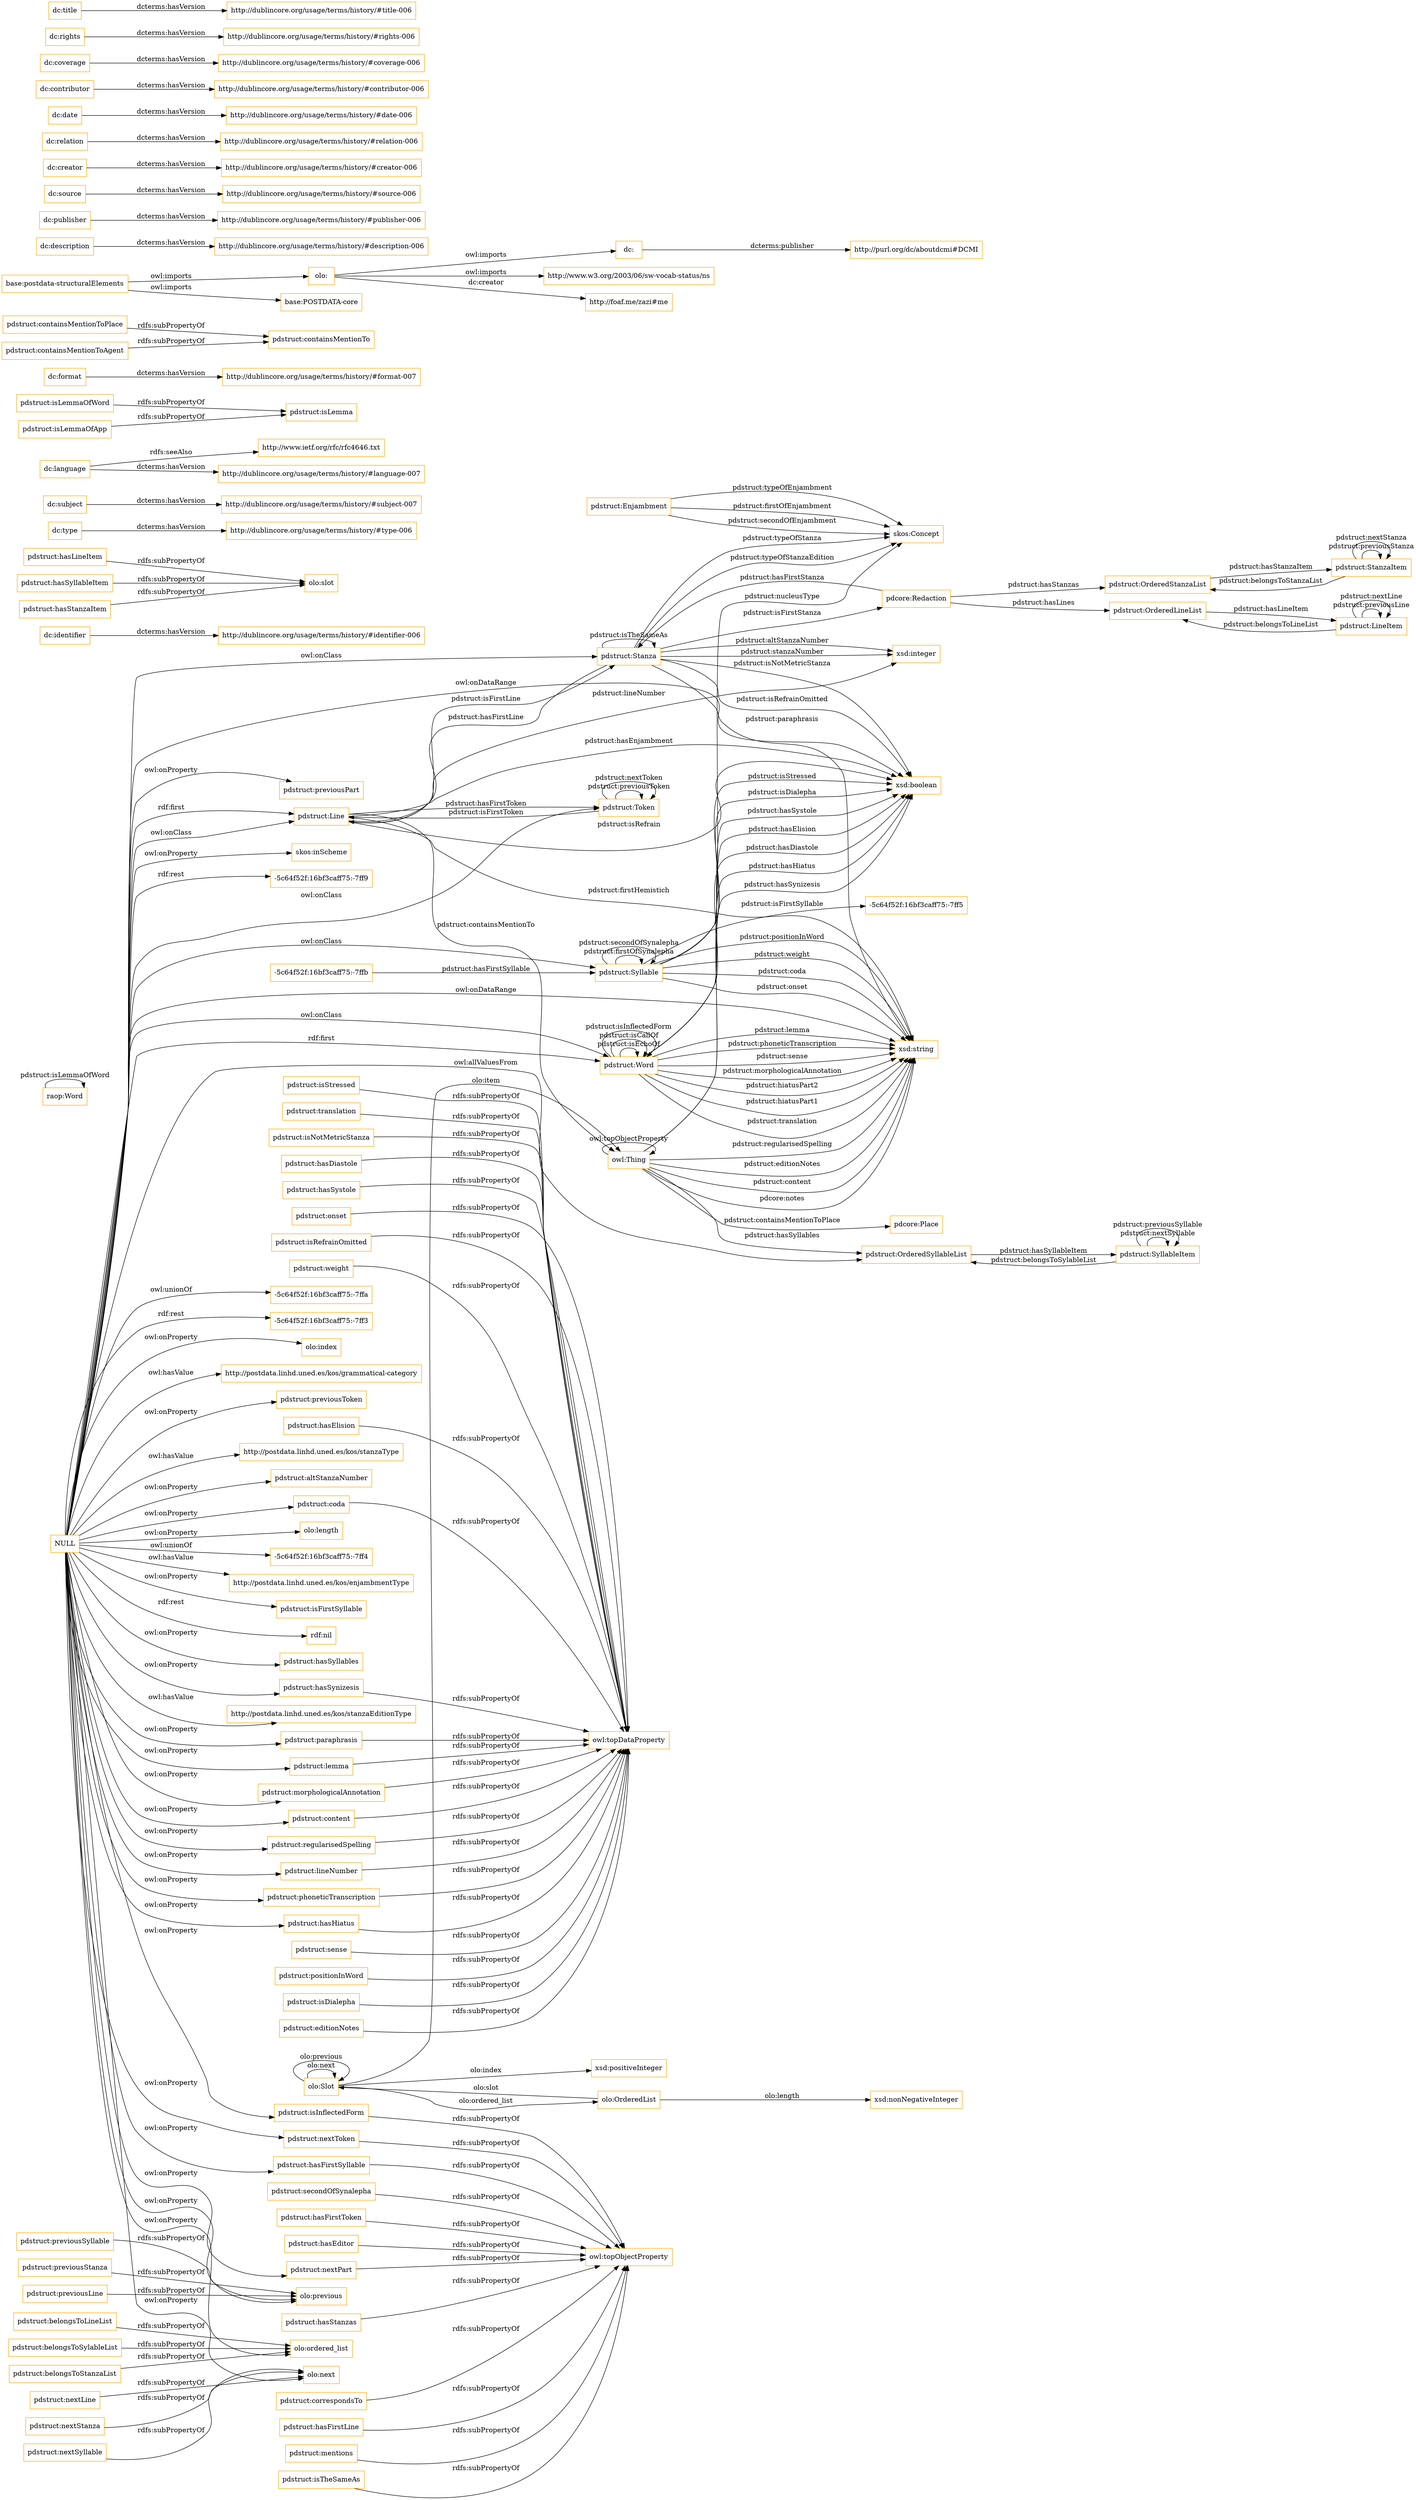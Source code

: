 digraph ar2dtool_diagram { 
rankdir=LR;
size="1501"
node [shape = rectangle, color="orange"]; "pdstruct:Line" "pdstruct:OrderedStanzaList" "pdstruct:Enjambment" "pdstruct:LineItem" "pdstruct:StanzaItem" "pdstruct:Word" "pdstruct:Stanza" "pdstruct:Token" "pdstruct:OrderedSyllableList" "pdstruct:SyllableItem" "pdcore:Redaction" "pdstruct:Syllable" "raop:Word" "-5c64f52f:16bf3caff75:-7ffb" "skos:Concept" "pdstruct:OrderedLineList" "-5c64f52f:16bf3caff75:-7ff5" "olo:Slot" "olo:OrderedList" ; /*classes style*/
	"pdstruct:isDialepha" -> "owl:topDataProperty" [ label = "rdfs:subPropertyOf" ];
	"pdstruct:coda" -> "owl:topDataProperty" [ label = "rdfs:subPropertyOf" ];
	"pdstruct:nextPart" -> "owl:topObjectProperty" [ label = "rdfs:subPropertyOf" ];
	"dc:identifier" -> "http://dublincore.org/usage/terms/history/#identifier-006" [ label = "dcterms:hasVersion" ];
	"pdstruct:hasLineItem" -> "olo:slot" [ label = "rdfs:subPropertyOf" ];
	"dc:type" -> "http://dublincore.org/usage/terms/history/#type-006" [ label = "dcterms:hasVersion" ];
	"dc:subject" -> "http://dublincore.org/usage/terms/history/#subject-007" [ label = "dcterms:hasVersion" ];
	"dc:language" -> "http://www.ietf.org/rfc/rfc4646.txt" [ label = "rdfs:seeAlso" ];
	"dc:language" -> "http://dublincore.org/usage/terms/history/#language-007" [ label = "dcterms:hasVersion" ];
	"pdstruct:hasFirstLine" -> "owl:topObjectProperty" [ label = "rdfs:subPropertyOf" ];
	"pdstruct:hasSynizesis" -> "owl:topDataProperty" [ label = "rdfs:subPropertyOf" ];
	"pdstruct:isLemmaOfWord" -> "pdstruct:isLemma" [ label = "rdfs:subPropertyOf" ];
	"dc:format" -> "http://dublincore.org/usage/terms/history/#format-007" [ label = "dcterms:hasVersion" ];
	"pdstruct:mentions" -> "owl:topObjectProperty" [ label = "rdfs:subPropertyOf" ];
	"pdstruct:containsMentionToPlace" -> "pdstruct:containsMentionTo" [ label = "rdfs:subPropertyOf" ];
	"pdstruct:previousStanza" -> "olo:previous" [ label = "rdfs:subPropertyOf" ];
	"pdstruct:paraphrasis" -> "owl:topDataProperty" [ label = "rdfs:subPropertyOf" ];
	"pdstruct:previousLine" -> "olo:previous" [ label = "rdfs:subPropertyOf" ];
	"pdstruct:lemma" -> "owl:topDataProperty" [ label = "rdfs:subPropertyOf" ];
	"dc:" -> "http://purl.org/dc/aboutdcmi#DCMI" [ label = "dcterms:publisher" ];
	"dc:description" -> "http://dublincore.org/usage/terms/history/#description-006" [ label = "dcterms:hasVersion" ];
	"pdstruct:hasSyllableItem" -> "olo:slot" [ label = "rdfs:subPropertyOf" ];
	"dc:publisher" -> "http://dublincore.org/usage/terms/history/#publisher-006" [ label = "dcterms:hasVersion" ];
	"dc:source" -> "http://dublincore.org/usage/terms/history/#source-006" [ label = "dcterms:hasVersion" ];
	"dc:creator" -> "http://dublincore.org/usage/terms/history/#creator-006" [ label = "dcterms:hasVersion" ];
	"pdstruct:morphologicalAnnotation" -> "owl:topDataProperty" [ label = "rdfs:subPropertyOf" ];
	"pdstruct:editionNotes" -> "owl:topDataProperty" [ label = "rdfs:subPropertyOf" ];
	"pdstruct:content" -> "owl:topDataProperty" [ label = "rdfs:subPropertyOf" ];
	"olo:" -> "http://www.w3.org/2003/06/sw-vocab-status/ns" [ label = "owl:imports" ];
	"olo:" -> "dc:" [ label = "owl:imports" ];
	"olo:" -> "http://foaf.me/zazi#me" [ label = "dc:creator" ];
	"pdstruct:isStressed" -> "owl:topDataProperty" [ label = "rdfs:subPropertyOf" ];
	"pdstruct:translation" -> "owl:topDataProperty" [ label = "rdfs:subPropertyOf" ];
	"pdstruct:lineNumber" -> "owl:topDataProperty" [ label = "rdfs:subPropertyOf" ];
	"pdstruct:isTheSameAs" -> "owl:topObjectProperty" [ label = "rdfs:subPropertyOf" ];
	"pdstruct:isNotMetricStanza" -> "owl:topDataProperty" [ label = "rdfs:subPropertyOf" ];
	"pdstruct:hasDiastole" -> "owl:topDataProperty" [ label = "rdfs:subPropertyOf" ];
	"pdstruct:previousSyllable" -> "olo:previous" [ label = "rdfs:subPropertyOf" ];
	"pdstruct:isLemmaOfApp" -> "pdstruct:isLemma" [ label = "rdfs:subPropertyOf" ];
	"pdstruct:hasSystole" -> "owl:topDataProperty" [ label = "rdfs:subPropertyOf" ];
	"NULL" -> "-5c64f52f:16bf3caff75:-7ffa" [ label = "owl:unionOf" ];
	"NULL" -> "-5c64f52f:16bf3caff75:-7ff3" [ label = "rdf:rest" ];
	"NULL" -> "olo:index" [ label = "owl:onProperty" ];
	"NULL" -> "http://postdata.linhd.uned.es/kos/grammatical-category" [ label = "owl:hasValue" ];
	"NULL" -> "pdstruct:previousToken" [ label = "owl:onProperty" ];
	"NULL" -> "pdstruct:OrderedSyllableList" [ label = "owl:allValuesFrom" ];
	"NULL" -> "olo:ordered_list" [ label = "owl:onProperty" ];
	"NULL" -> "pdstruct:phoneticTranscription" [ label = "owl:onProperty" ];
	"NULL" -> "http://postdata.linhd.uned.es/kos/stanzaType" [ label = "owl:hasValue" ];
	"NULL" -> "pdstruct:altStanzaNumber" [ label = "owl:onProperty" ];
	"NULL" -> "pdstruct:isInflectedForm" [ label = "owl:onProperty" ];
	"NULL" -> "olo:length" [ label = "owl:onProperty" ];
	"NULL" -> "-5c64f52f:16bf3caff75:-7ff4" [ label = "owl:unionOf" ];
	"NULL" -> "http://postdata.linhd.uned.es/kos/enjambmentType" [ label = "owl:hasValue" ];
	"NULL" -> "pdstruct:Token" [ label = "owl:onClass" ];
	"NULL" -> "pdstruct:isFirstSyllable" [ label = "owl:onProperty" ];
	"NULL" -> "pdstruct:hasSynizesis" [ label = "owl:onProperty" ];
	"NULL" -> "pdstruct:Stanza" [ label = "owl:onClass" ];
	"NULL" -> "rdf:nil" [ label = "rdf:rest" ];
	"NULL" -> "pdstruct:nextPart" [ label = "owl:onProperty" ];
	"NULL" -> "pdstruct:morphologicalAnnotation" [ label = "owl:onProperty" ];
	"NULL" -> "pdstruct:hasSyllables" [ label = "owl:onProperty" ];
	"NULL" -> "pdstruct:Line" [ label = "rdf:first" ];
	"NULL" -> "pdstruct:nextToken" [ label = "owl:onProperty" ];
	"NULL" -> "http://postdata.linhd.uned.es/kos/stanzaEditionType" [ label = "owl:hasValue" ];
	"NULL" -> "pdstruct:hasHiatus" [ label = "owl:onProperty" ];
	"NULL" -> "pdstruct:coda" [ label = "owl:onProperty" ];
	"NULL" -> "pdstruct:Word" [ label = "owl:onClass" ];
	"NULL" -> "pdstruct:lineNumber" [ label = "owl:onProperty" ];
	"NULL" -> "pdstruct:lemma" [ label = "owl:onProperty" ];
	"NULL" -> "pdstruct:Word" [ label = "rdf:first" ];
	"NULL" -> "pdstruct:hasFirstSyllable" [ label = "owl:onProperty" ];
	"NULL" -> "xsd:string" [ label = "owl:onDataRange" ];
	"NULL" -> "pdstruct:regularisedSpelling" [ label = "owl:onProperty" ];
	"NULL" -> "pdstruct:previousPart" [ label = "owl:onProperty" ];
	"NULL" -> "pdstruct:Syllable" [ label = "owl:onClass" ];
	"NULL" -> "xsd:boolean" [ label = "owl:onDataRange" ];
	"NULL" -> "skos:inScheme" [ label = "owl:onProperty" ];
	"NULL" -> "olo:next" [ label = "owl:onProperty" ];
	"NULL" -> "-5c64f52f:16bf3caff75:-7ff9" [ label = "rdf:rest" ];
	"NULL" -> "pdstruct:content" [ label = "owl:onProperty" ];
	"NULL" -> "pdstruct:paraphrasis" [ label = "owl:onProperty" ];
	"NULL" -> "olo:previous" [ label = "owl:onProperty" ];
	"NULL" -> "pdstruct:Line" [ label = "owl:onClass" ];
	"base:postdata-structuralElements" -> "olo:" [ label = "owl:imports" ];
	"base:postdata-structuralElements" -> "base:POSTDATA-core" [ label = "owl:imports" ];
	"pdstruct:belongsToStanzaList" -> "olo:ordered_list" [ label = "rdfs:subPropertyOf" ];
	"pdstruct:hasStanzaItem" -> "olo:slot" [ label = "rdfs:subPropertyOf" ];
	"pdstruct:isInflectedForm" -> "owl:topObjectProperty" [ label = "rdfs:subPropertyOf" ];
	"dc:relation" -> "http://dublincore.org/usage/terms/history/#relation-006" [ label = "dcterms:hasVersion" ];
	"pdstruct:onset" -> "owl:topDataProperty" [ label = "rdfs:subPropertyOf" ];
	"pdstruct:nextLine" -> "olo:next" [ label = "rdfs:subPropertyOf" ];
	"dc:date" -> "http://dublincore.org/usage/terms/history/#date-006" [ label = "dcterms:hasVersion" ];
	"pdstruct:nextStanza" -> "olo:next" [ label = "rdfs:subPropertyOf" ];
	"pdstruct:isRefrainOmitted" -> "owl:topDataProperty" [ label = "rdfs:subPropertyOf" ];
	"pdstruct:secondOfSynalepha" -> "owl:topObjectProperty" [ label = "rdfs:subPropertyOf" ];
	"pdstruct:phoneticTranscription" -> "owl:topDataProperty" [ label = "rdfs:subPropertyOf" ];
	"pdstruct:hasFirstToken" -> "owl:topObjectProperty" [ label = "rdfs:subPropertyOf" ];
	"pdstruct:regularisedSpelling" -> "owl:topDataProperty" [ label = "rdfs:subPropertyOf" ];
	"pdstruct:hasHiatus" -> "owl:topDataProperty" [ label = "rdfs:subPropertyOf" ];
	"pdstruct:belongsToLineList" -> "olo:ordered_list" [ label = "rdfs:subPropertyOf" ];
	"pdstruct:belongsToSylableList" -> "olo:ordered_list" [ label = "rdfs:subPropertyOf" ];
	"pdstruct:hasEditor" -> "owl:topObjectProperty" [ label = "rdfs:subPropertyOf" ];
	"pdstruct:containsMentionToAgent" -> "pdstruct:containsMentionTo" [ label = "rdfs:subPropertyOf" ];
	"dc:contributor" -> "http://dublincore.org/usage/terms/history/#contributor-006" [ label = "dcterms:hasVersion" ];
	"dc:coverage" -> "http://dublincore.org/usage/terms/history/#coverage-006" [ label = "dcterms:hasVersion" ];
	"pdstruct:weight" -> "owl:topDataProperty" [ label = "rdfs:subPropertyOf" ];
	"pdstruct:hasStanzas" -> "owl:topObjectProperty" [ label = "rdfs:subPropertyOf" ];
	"pdstruct:hasElision" -> "owl:topDataProperty" [ label = "rdfs:subPropertyOf" ];
	"pdstruct:sense" -> "owl:topDataProperty" [ label = "rdfs:subPropertyOf" ];
	"pdstruct:correspondsTo" -> "owl:topObjectProperty" [ label = "rdfs:subPropertyOf" ];
	"pdstruct:positionInWord" -> "owl:topDataProperty" [ label = "rdfs:subPropertyOf" ];
	"dc:rights" -> "http://dublincore.org/usage/terms/history/#rights-006" [ label = "dcterms:hasVersion" ];
	"pdstruct:nextToken" -> "owl:topObjectProperty" [ label = "rdfs:subPropertyOf" ];
	"pdstruct:nextSyllable" -> "olo:next" [ label = "rdfs:subPropertyOf" ];
	"dc:title" -> "http://dublincore.org/usage/terms/history/#title-006" [ label = "dcterms:hasVersion" ];
	"pdstruct:hasFirstSyllable" -> "owl:topObjectProperty" [ label = "rdfs:subPropertyOf" ];
	"pdstruct:Stanza" -> "xsd:boolean" [ label = "pdstruct:isNotMetricStanza" ];
	"pdstruct:Stanza" -> "xsd:boolean" [ label = "pdstruct:isRefrainOmitted" ];
	"pdstruct:Line" -> "xsd:integer" [ label = "pdstruct:lineNumber" ];
	"pdstruct:Word" -> "xsd:string" [ label = "pdstruct:phoneticTranscription" ];
	"pdstruct:SyllableItem" -> "pdstruct:SyllableItem" [ label = "pdstruct:nextSyllable" ];
	"olo:OrderedList" -> "olo:Slot" [ label = "olo:slot" ];
	"pdstruct:Stanza" -> "xsd:string" [ label = "pdstruct:paraphrasis" ];
	"pdstruct:Word" -> "xsd:boolean" [ label = "pdstruct:hasSystole" ];
	"pdstruct:Token" -> "pdstruct:Token" [ label = "pdstruct:previousToken" ];
	"pdstruct:Stanza" -> "pdstruct:Line" [ label = "pdstruct:hasFirstLine" ];
	"pdstruct:Enjambment" -> "skos:Concept" [ label = "pdstruct:secondOfEnjambment" ];
	"olo:Slot" -> "olo:Slot" [ label = "olo:next" ];
	"owl:Thing" -> "owl:Thing" [ label = "owl:topObjectProperty" ];
	"pdstruct:LineItem" -> "pdstruct:LineItem" [ label = "pdstruct:previousLine" ];
	"pdstruct:Syllable" -> "xsd:string" [ label = "pdstruct:onset" ];
	"pdstruct:Syllable" -> "pdstruct:Syllable" [ label = "pdstruct:firstOfSynalepha" ];
	"pdstruct:Word" -> "pdstruct:Word" [ label = "pdstruct:isEchoOf" ];
	"pdstruct:OrderedLineList" -> "pdstruct:LineItem" [ label = "pdstruct:hasLineItem" ];
	"pdstruct:StanzaItem" -> "pdstruct:StanzaItem" [ label = "pdstruct:previousStanza" ];
	"pdstruct:Word" -> "xsd:string" [ label = "pdstruct:sense" ];
	"pdstruct:Line" -> "xsd:boolean" [ label = "pdstruct:isRefrain" ];
	"pdstruct:LineItem" -> "pdstruct:OrderedLineList" [ label = "pdstruct:belongsToLineList" ];
	"pdstruct:Word" -> "xsd:boolean" [ label = "pdstruct:hasElision" ];
	"olo:Slot" -> "owl:Thing" [ label = "olo:item" ];
	"owl:Thing" -> "xsd:string" [ label = "pdstruct:regularisedSpelling" ];
	"pdstruct:Stanza" -> "pdstruct:Stanza" [ label = "pdstruct:isTheSameAs" ];
	"pdcore:Redaction" -> "pdstruct:OrderedStanzaList" [ label = "pdstruct:hasStanzas" ];
	"owl:Thing" -> "xsd:string" [ label = "pdstruct:editionNotes" ];
	"pdstruct:Word" -> "xsd:string" [ label = "pdstruct:morphologicalAnnotation" ];
	"pdcore:Redaction" -> "pdstruct:Stanza" [ label = "pdstruct:hasFirstStanza" ];
	"pdstruct:Syllable" -> "xsd:boolean" [ label = "pdstruct:isStressed" ];
	"pdstruct:Stanza" -> "xsd:integer" [ label = "pdstruct:altStanzaNumber" ];
	"pdstruct:Word" -> "pdstruct:Word" [ label = "pdstruct:isCallOf" ];
	"olo:Slot" -> "olo:Slot" [ label = "olo:previous" ];
	"pdstruct:Word" -> "xsd:boolean" [ label = "pdstruct:hasDiastole" ];
	"pdstruct:Stanza" -> "xsd:integer" [ label = "pdstruct:stanzaNumber" ];
	"pdstruct:OrderedSyllableList" -> "pdstruct:SyllableItem" [ label = "pdstruct:hasSyllableItem" ];
	"pdstruct:Line" -> "xsd:string" [ label = "pdstruct:firstHemistich" ];
	"pdstruct:Stanza" -> "pdcore:Redaction" [ label = "pdstruct:isFirstStanza" ];
	"pdstruct:Word" -> "xsd:string" [ label = "pdstruct:hiatusPart2" ];
	"pdstruct:Word" -> "xsd:string" [ label = "pdstruct:hiatusPart1" ];
	"pdstruct:Syllable" -> "pdstruct:Syllable" [ label = "pdstruct:secondOfSynalepha" ];
	"pdstruct:Word" -> "pdstruct:Word" [ label = "pdstruct:isInflectedForm" ];
	"owl:Thing" -> "pdstruct:OrderedSyllableList" [ label = "pdstruct:hasSyllables" ];
	"pdstruct:Token" -> "pdstruct:Token" [ label = "pdstruct:nextToken" ];
	"pdstruct:SyllableItem" -> "pdstruct:SyllableItem" [ label = "pdstruct:previousSyllable" ];
	"olo:Slot" -> "xsd:positiveInteger" [ label = "olo:index" ];
	"pdstruct:Word" -> "xsd:string" [ label = "pdstruct:translation" ];
	"owl:Thing" -> "pdcore:Place" [ label = "pdstruct:containsMentionToPlace" ];
	"raop:Word" -> "raop:Word" [ label = "pdstruct:isLemmaOfWord" ];
	"pdstruct:Word" -> "xsd:string" [ label = "pdstruct:lemma" ];
	"pdstruct:LineItem" -> "pdstruct:LineItem" [ label = "pdstruct:nextLine" ];
	"-5c64f52f:16bf3caff75:-7ffb" -> "pdstruct:Syllable" [ label = "pdstruct:hasFirstSyllable" ];
	"pdstruct:Line" -> "owl:Thing" [ label = "pdstruct:containsMentionTo" ];
	"pdstruct:Enjambment" -> "skos:Concept" [ label = "pdstruct:typeOfEnjambment" ];
	"owl:Thing" -> "xsd:boolean" [ label = "pdstruct:hasHiatus" ];
	"pdstruct:Stanza" -> "skos:Concept" [ label = "pdstruct:typeOfStanzaEdition" ];
	"pdcore:Redaction" -> "pdstruct:OrderedLineList" [ label = "pdstruct:hasLines" ];
	"pdstruct:SyllableItem" -> "pdstruct:OrderedSyllableList" [ label = "pdstruct:belongsToSylableList" ];
	"pdstruct:Syllable" -> "xsd:string" [ label = "pdstruct:positionInWord" ];
	"pdstruct:Stanza" -> "skos:Concept" [ label = "pdstruct:typeOfStanza" ];
	"pdstruct:StanzaItem" -> "pdstruct:OrderedStanzaList" [ label = "pdstruct:belongsToStanzaList" ];
	"pdstruct:Token" -> "pdstruct:Line" [ label = "pdstruct:isFirstToken" ];
	"olo:Slot" -> "olo:OrderedList" [ label = "olo:ordered_list" ];
	"pdstruct:Syllable" -> "xsd:boolean" [ label = "pdstruct:isDialepha" ];
	"olo:OrderedList" -> "xsd:nonNegativeInteger" [ label = "olo:length" ];
	"pdstruct:OrderedStanzaList" -> "pdstruct:StanzaItem" [ label = "pdstruct:hasStanzaItem" ];
	"owl:Thing" -> "xsd:string" [ label = "pdstruct:content" ];
	"pdstruct:Line" -> "pdstruct:Stanza" [ label = "pdstruct:isFirstLine" ];
	"owl:Thing" -> "xsd:boolean" [ label = "pdstruct:hasSynizesis" ];
	"owl:Thing" -> "xsd:string" [ label = "pdcore:notes" ];
	"pdstruct:Syllable" -> "-5c64f52f:16bf3caff75:-7ff5" [ label = "pdstruct:isFirstSyllable" ];
	"pdstruct:Enjambment" -> "skos:Concept" [ label = "pdstruct:firstOfEnjambment" ];
	"pdstruct:Line" -> "pdstruct:Token" [ label = "pdstruct:hasFirstToken" ];
	"pdstruct:Line" -> "xsd:boolean" [ label = "pdstruct:hasEnjambment" ];
	"pdstruct:Syllable" -> "xsd:string" [ label = "pdstruct:weight" ];
	"pdstruct:Syllable" -> "xsd:string" [ label = "pdstruct:coda" ];
	"pdstruct:StanzaItem" -> "pdstruct:StanzaItem" [ label = "pdstruct:nextStanza" ];
	"pdstruct:Syllable" -> "skos:Concept" [ label = "pdstruct:nucleusType" ];

}
